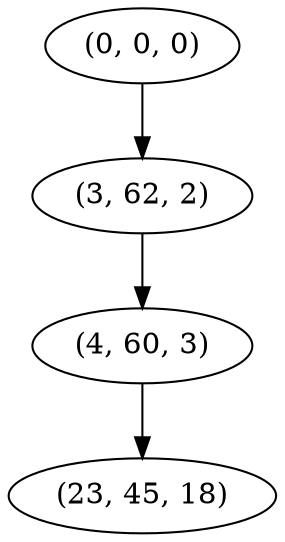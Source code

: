 digraph tree {
    "(0, 0, 0)";
    "(3, 62, 2)";
    "(4, 60, 3)";
    "(23, 45, 18)";
    "(0, 0, 0)" -> "(3, 62, 2)";
    "(3, 62, 2)" -> "(4, 60, 3)";
    "(4, 60, 3)" -> "(23, 45, 18)";
}
